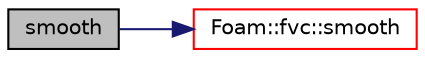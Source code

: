 digraph "smooth"
{
  bgcolor="transparent";
  edge [fontname="Helvetica",fontsize="10",labelfontname="Helvetica",labelfontsize="10"];
  node [fontname="Helvetica",fontsize="10",shape=record];
  rankdir="LR";
  Node668 [label="smooth",height=0.2,width=0.4,color="black", fillcolor="grey75", style="filled", fontcolor="black"];
  Node668 -> Node669 [color="midnightblue",fontsize="10",style="solid",fontname="Helvetica"];
  Node669 [label="Foam::fvc::smooth",height=0.2,width=0.4,color="red",URL="$a21861.html#a417a555eb3108fd8d6c41c0aec39a633"];
}
